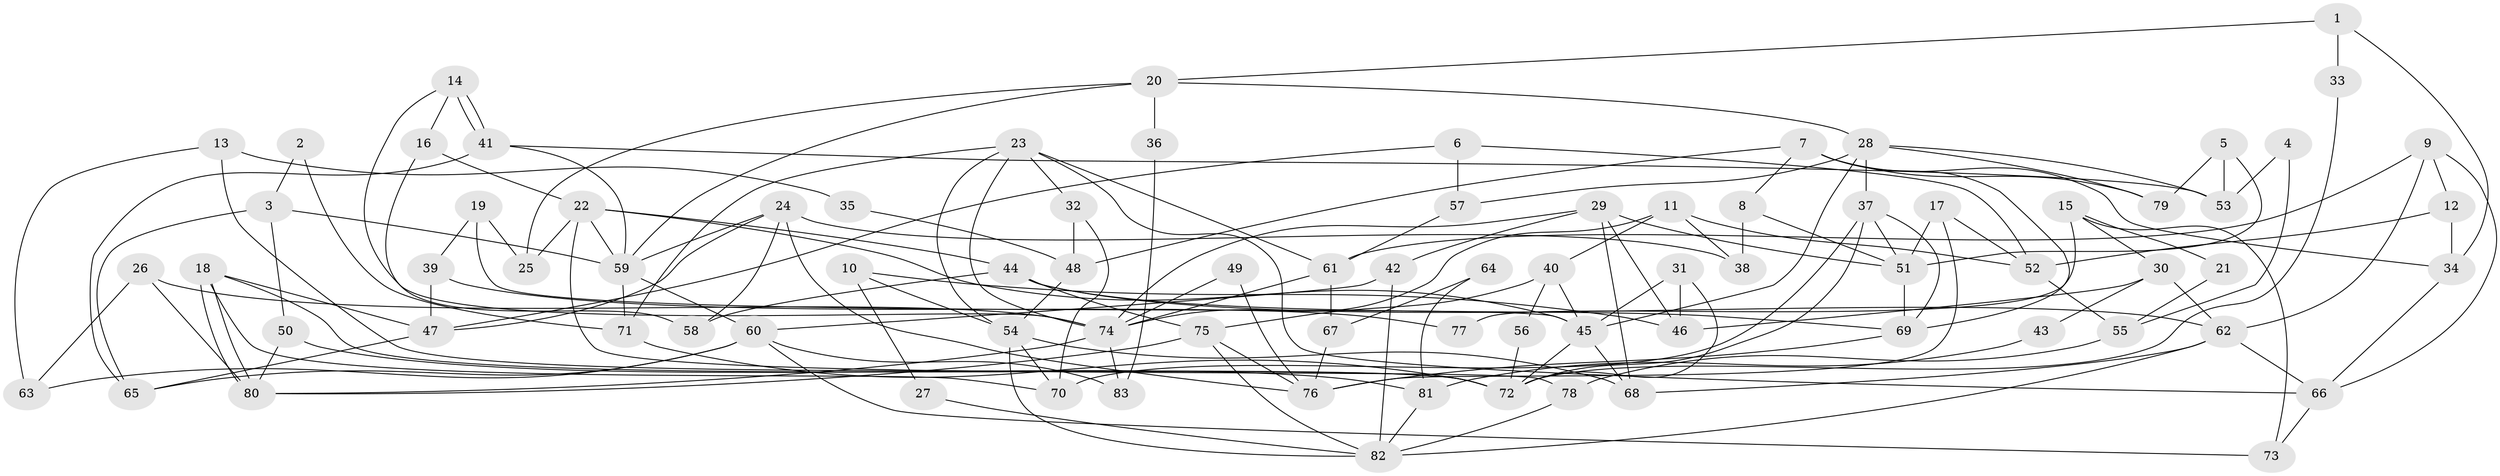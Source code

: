 // Generated by graph-tools (version 1.1) at 2025/50/03/09/25 03:50:07]
// undirected, 83 vertices, 166 edges
graph export_dot {
graph [start="1"]
  node [color=gray90,style=filled];
  1;
  2;
  3;
  4;
  5;
  6;
  7;
  8;
  9;
  10;
  11;
  12;
  13;
  14;
  15;
  16;
  17;
  18;
  19;
  20;
  21;
  22;
  23;
  24;
  25;
  26;
  27;
  28;
  29;
  30;
  31;
  32;
  33;
  34;
  35;
  36;
  37;
  38;
  39;
  40;
  41;
  42;
  43;
  44;
  45;
  46;
  47;
  48;
  49;
  50;
  51;
  52;
  53;
  54;
  55;
  56;
  57;
  58;
  59;
  60;
  61;
  62;
  63;
  64;
  65;
  66;
  67;
  68;
  69;
  70;
  71;
  72;
  73;
  74;
  75;
  76;
  77;
  78;
  79;
  80;
  81;
  82;
  83;
  1 -- 20;
  1 -- 34;
  1 -- 33;
  2 -- 3;
  2 -- 71;
  3 -- 65;
  3 -- 59;
  3 -- 50;
  4 -- 55;
  4 -- 53;
  5 -- 51;
  5 -- 79;
  5 -- 53;
  6 -- 57;
  6 -- 47;
  6 -- 52;
  7 -- 8;
  7 -- 69;
  7 -- 34;
  7 -- 48;
  7 -- 79;
  8 -- 51;
  8 -- 38;
  9 -- 66;
  9 -- 62;
  9 -- 12;
  9 -- 61;
  10 -- 46;
  10 -- 54;
  10 -- 27;
  11 -- 40;
  11 -- 52;
  11 -- 38;
  11 -- 74;
  12 -- 34;
  12 -- 52;
  13 -- 72;
  13 -- 63;
  13 -- 35;
  14 -- 74;
  14 -- 41;
  14 -- 41;
  14 -- 16;
  15 -- 73;
  15 -- 30;
  15 -- 21;
  15 -- 77;
  16 -- 22;
  16 -- 58;
  17 -- 52;
  17 -- 51;
  17 -- 76;
  18 -- 80;
  18 -- 80;
  18 -- 72;
  18 -- 47;
  18 -- 70;
  19 -- 25;
  19 -- 45;
  19 -- 39;
  20 -- 28;
  20 -- 59;
  20 -- 25;
  20 -- 36;
  21 -- 55;
  22 -- 59;
  22 -- 44;
  22 -- 25;
  22 -- 45;
  22 -- 78;
  23 -- 54;
  23 -- 74;
  23 -- 32;
  23 -- 61;
  23 -- 66;
  23 -- 71;
  24 -- 58;
  24 -- 47;
  24 -- 38;
  24 -- 59;
  24 -- 76;
  26 -- 74;
  26 -- 80;
  26 -- 63;
  27 -- 82;
  28 -- 45;
  28 -- 37;
  28 -- 53;
  28 -- 57;
  28 -- 79;
  29 -- 51;
  29 -- 74;
  29 -- 42;
  29 -- 46;
  29 -- 68;
  30 -- 62;
  30 -- 46;
  30 -- 43;
  31 -- 72;
  31 -- 45;
  31 -- 46;
  32 -- 70;
  32 -- 48;
  33 -- 72;
  34 -- 66;
  35 -- 48;
  36 -- 83;
  37 -- 70;
  37 -- 69;
  37 -- 51;
  37 -- 72;
  39 -- 47;
  39 -- 77;
  40 -- 45;
  40 -- 75;
  40 -- 56;
  41 -- 53;
  41 -- 59;
  41 -- 65;
  42 -- 82;
  42 -- 60;
  43 -- 81;
  44 -- 75;
  44 -- 62;
  44 -- 58;
  44 -- 69;
  45 -- 72;
  45 -- 68;
  47 -- 65;
  48 -- 54;
  49 -- 76;
  49 -- 74;
  50 -- 80;
  50 -- 81;
  51 -- 69;
  52 -- 55;
  54 -- 68;
  54 -- 70;
  54 -- 82;
  55 -- 78;
  56 -- 72;
  57 -- 61;
  59 -- 60;
  59 -- 71;
  60 -- 63;
  60 -- 65;
  60 -- 73;
  60 -- 83;
  61 -- 67;
  61 -- 74;
  62 -- 82;
  62 -- 68;
  62 -- 66;
  64 -- 81;
  64 -- 67;
  66 -- 73;
  67 -- 76;
  69 -- 76;
  71 -- 72;
  74 -- 80;
  74 -- 83;
  75 -- 76;
  75 -- 80;
  75 -- 82;
  78 -- 82;
  81 -- 82;
}
